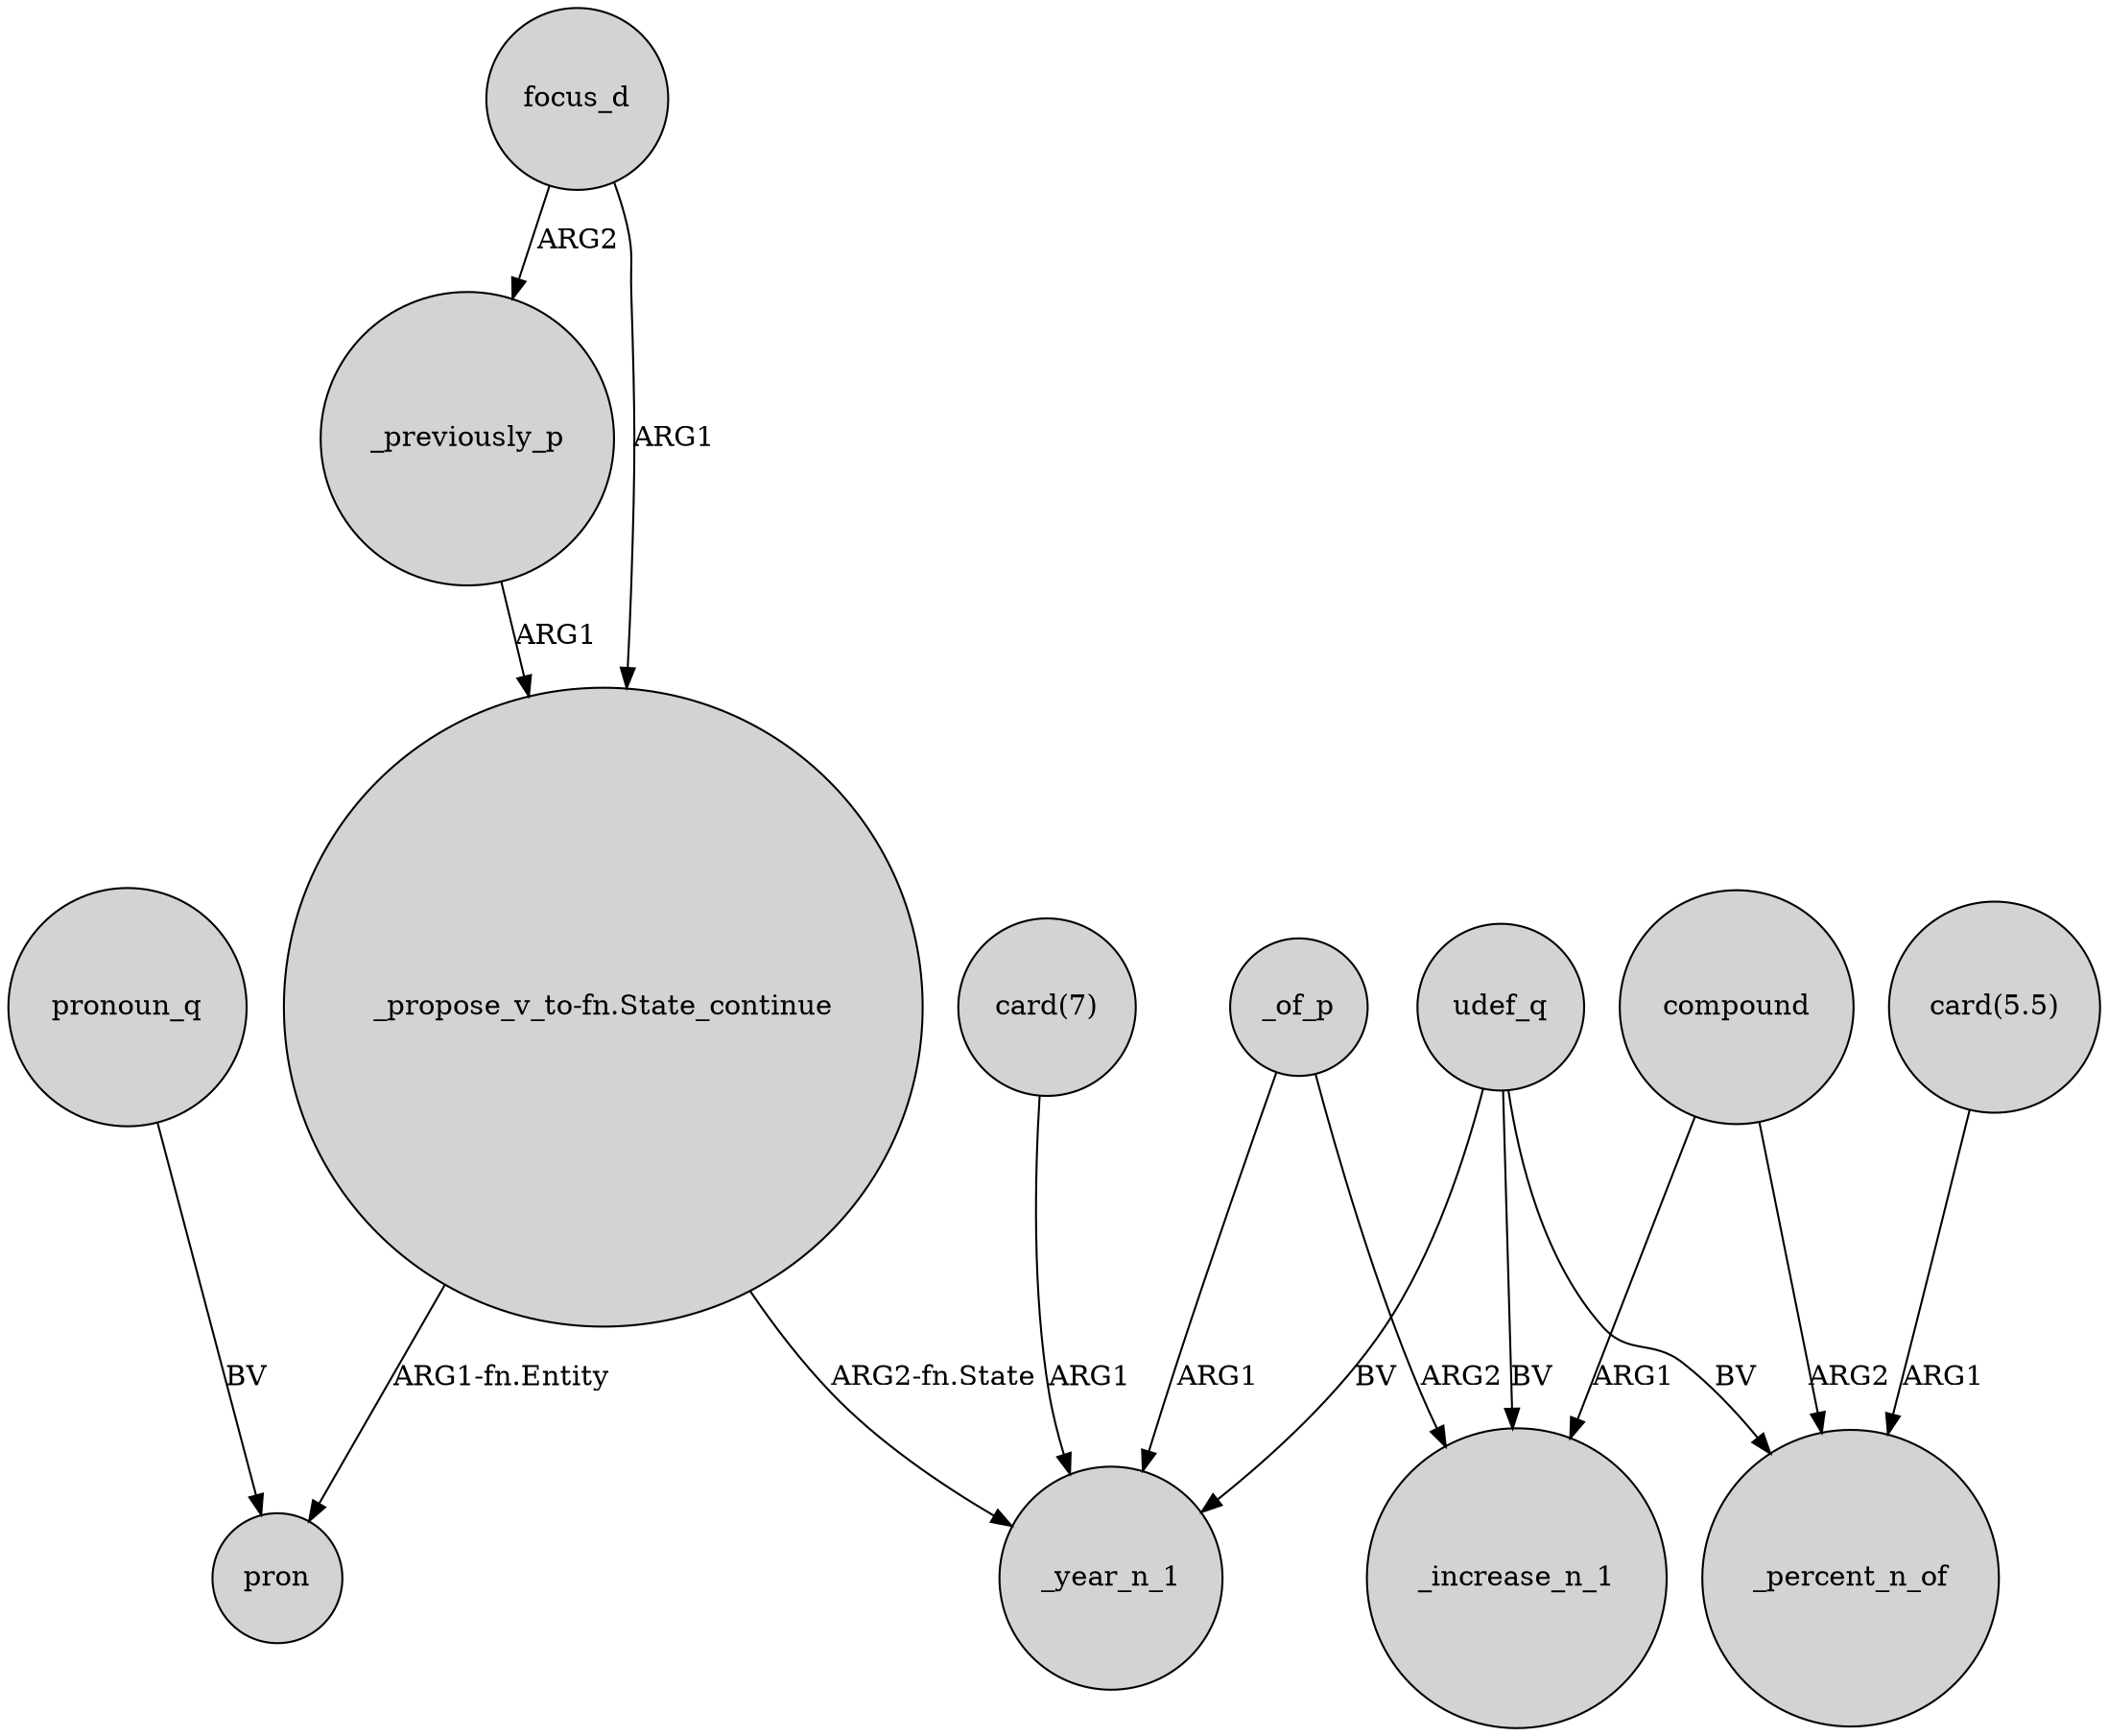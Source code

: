 digraph {
	node [shape=circle style=filled]
	"_propose_v_to-fn.State_continue" -> pron [label="ARG1-fn.Entity"]
	udef_q -> _percent_n_of [label=BV]
	udef_q -> _year_n_1 [label=BV]
	_of_p -> _year_n_1 [label=ARG1]
	udef_q -> _increase_n_1 [label=BV]
	compound -> _increase_n_1 [label=ARG1]
	compound -> _percent_n_of [label=ARG2]
	_previously_p -> "_propose_v_to-fn.State_continue" [label=ARG1]
	"_propose_v_to-fn.State_continue" -> _year_n_1 [label="ARG2-fn.State"]
	"card(7)" -> _year_n_1 [label=ARG1]
	focus_d -> _previously_p [label=ARG2]
	"card(5.5)" -> _percent_n_of [label=ARG1]
	pronoun_q -> pron [label=BV]
	_of_p -> _increase_n_1 [label=ARG2]
	focus_d -> "_propose_v_to-fn.State_continue" [label=ARG1]
}
